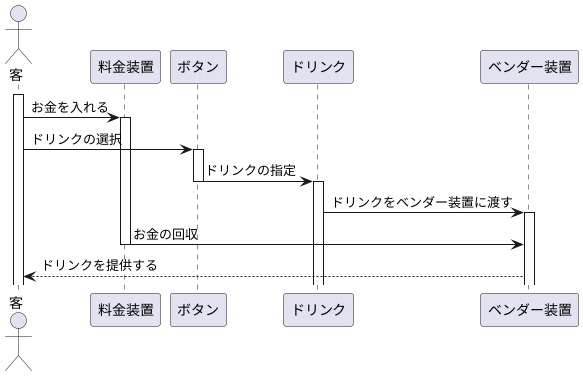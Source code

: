 @startuml

actor 客
participant 料金装置
participant ボタン
participant ドリンク
participant ベンダー装置

activate 客
客 -> 料金装置 : お金を入れる
activate 料金装置

客 -> ボタン : ドリンクの選択
activate ボタン
ボタン -> ドリンク : ドリンクの指定
deactivate ボタン
activate ドリンク
ドリンク -> ベンダー装置 : ドリンクをベンダー装置に渡す
activate ベンダー装置
料金装置 -> ベンダー装置 : お金の回収
deactivate 料金装置
客 <-- ベンダー装置 : ドリンクを提供する 

@enduml
